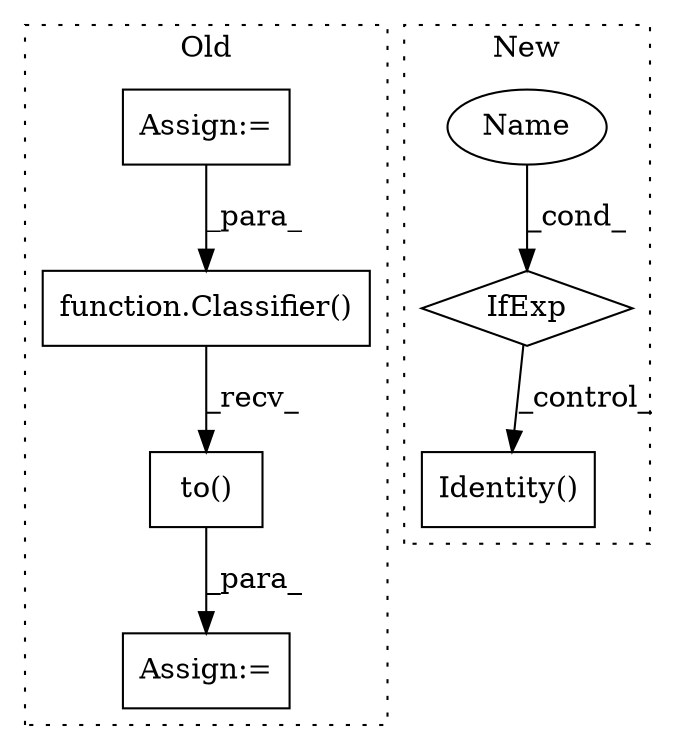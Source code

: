 digraph G {
subgraph cluster0 {
1 [label="to()" a="75" s="3011,3054" l="37,1" shape="box"];
3 [label="Assign:=" a="68" s="3008" l="3" shape="box"];
6 [label="function.Classifier()" a="75" s="3011,3043" l="11,1" shape="box"];
7 [label="Assign:=" a="68" s="2544" l="3" shape="box"];
label = "Old";
style="dotted";
}
subgraph cluster1 {
2 [label="IfExp" a="51" s="2460,2476" l="4,6" shape="diamond"];
4 [label="Identity()" a="75" s="2447" l="13" shape="box"];
5 [label="Name" a="87" s="2464" l="12" shape="ellipse"];
label = "New";
style="dotted";
}
1 -> 3 [label="_para_"];
2 -> 4 [label="_control_"];
5 -> 2 [label="_cond_"];
6 -> 1 [label="_recv_"];
7 -> 6 [label="_para_"];
}